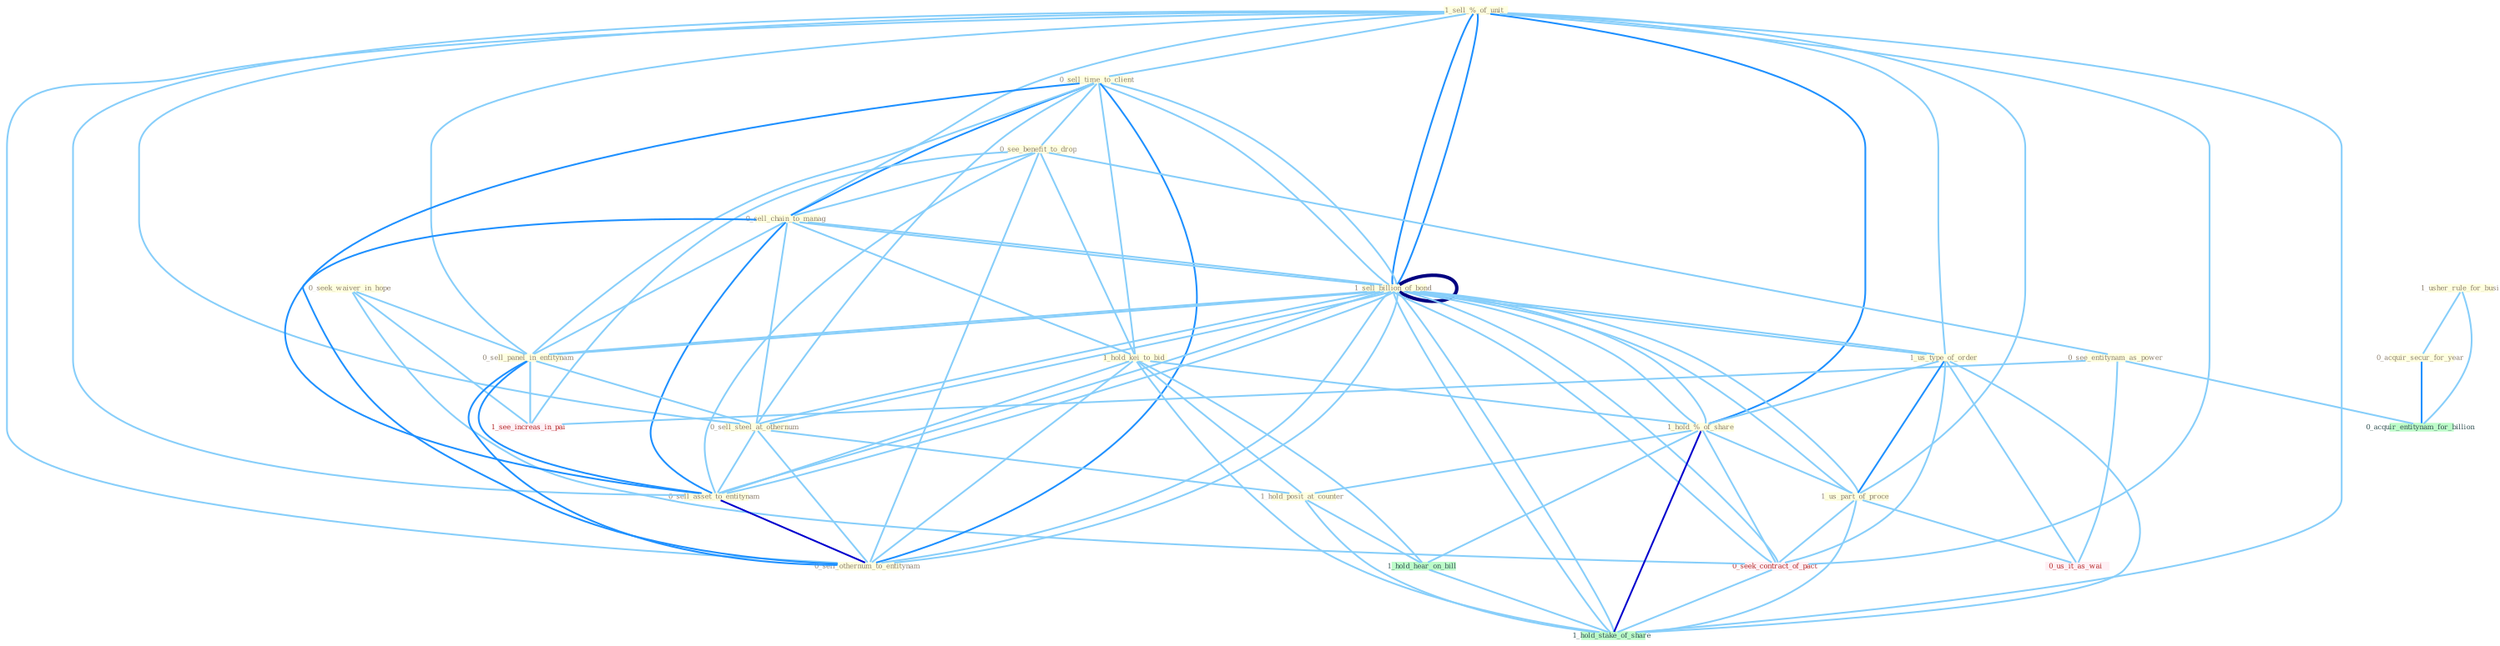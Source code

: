 Graph G{ 
    node
    [shape=polygon,style=filled,width=.5,height=.06,color="#BDFCC9",fixedsize=true,fontsize=4,
    fontcolor="#2f4f4f"];
    {node
    [color="#ffffe0", fontcolor="#8b7d6b"] "1_sell_%_of_unit " "0_seek_waiver_in_hope " "0_sell_time_to_client " "0_see_benefit_to_drop " "1_sell_billion_of_bond " "0_sell_chain_to_manag " "0_see_entitynam_as_power " "1_us_type_of_order " "1_hold_kei_to_bid " "0_sell_panel_in_entitynam " "1_sell_billion_of_bond " "0_sell_steel_at_othernum " "1_hold_%_of_share " "1_usher_rule_for_busi " "1_us_part_of_proce " "0_sell_asset_to_entitynam " "1_hold_posit_at_counter " "0_acquir_secur_for_year " "0_sell_othernum_to_entitynam "}
{node [color="#fff0f5", fontcolor="#b22222"] "0_seek_contract_of_pact " "0_us_it_as_wai " "1_see_increas_in_pai "}
edge [color="#B0E2FF"];

	"1_sell_%_of_unit " -- "0_sell_time_to_client " [w="1", color="#87cefa" ];
	"1_sell_%_of_unit " -- "1_sell_billion_of_bond " [w="2", color="#1e90ff" , len=0.8];
	"1_sell_%_of_unit " -- "0_sell_chain_to_manag " [w="1", color="#87cefa" ];
	"1_sell_%_of_unit " -- "1_us_type_of_order " [w="1", color="#87cefa" ];
	"1_sell_%_of_unit " -- "0_sell_panel_in_entitynam " [w="1", color="#87cefa" ];
	"1_sell_%_of_unit " -- "1_sell_billion_of_bond " [w="2", color="#1e90ff" , len=0.8];
	"1_sell_%_of_unit " -- "0_sell_steel_at_othernum " [w="1", color="#87cefa" ];
	"1_sell_%_of_unit " -- "1_hold_%_of_share " [w="2", color="#1e90ff" , len=0.8];
	"1_sell_%_of_unit " -- "1_us_part_of_proce " [w="1", color="#87cefa" ];
	"1_sell_%_of_unit " -- "0_sell_asset_to_entitynam " [w="1", color="#87cefa" ];
	"1_sell_%_of_unit " -- "0_sell_othernum_to_entitynam " [w="1", color="#87cefa" ];
	"1_sell_%_of_unit " -- "0_seek_contract_of_pact " [w="1", color="#87cefa" ];
	"1_sell_%_of_unit " -- "1_hold_stake_of_share " [w="1", color="#87cefa" ];
	"0_seek_waiver_in_hope " -- "0_sell_panel_in_entitynam " [w="1", color="#87cefa" ];
	"0_seek_waiver_in_hope " -- "0_seek_contract_of_pact " [w="1", color="#87cefa" ];
	"0_seek_waiver_in_hope " -- "1_see_increas_in_pai " [w="1", color="#87cefa" ];
	"0_sell_time_to_client " -- "0_see_benefit_to_drop " [w="1", color="#87cefa" ];
	"0_sell_time_to_client " -- "1_sell_billion_of_bond " [w="1", color="#87cefa" ];
	"0_sell_time_to_client " -- "0_sell_chain_to_manag " [w="2", color="#1e90ff" , len=0.8];
	"0_sell_time_to_client " -- "1_hold_kei_to_bid " [w="1", color="#87cefa" ];
	"0_sell_time_to_client " -- "0_sell_panel_in_entitynam " [w="1", color="#87cefa" ];
	"0_sell_time_to_client " -- "1_sell_billion_of_bond " [w="1", color="#87cefa" ];
	"0_sell_time_to_client " -- "0_sell_steel_at_othernum " [w="1", color="#87cefa" ];
	"0_sell_time_to_client " -- "0_sell_asset_to_entitynam " [w="2", color="#1e90ff" , len=0.8];
	"0_sell_time_to_client " -- "0_sell_othernum_to_entitynam " [w="2", color="#1e90ff" , len=0.8];
	"0_see_benefit_to_drop " -- "0_sell_chain_to_manag " [w="1", color="#87cefa" ];
	"0_see_benefit_to_drop " -- "0_see_entitynam_as_power " [w="1", color="#87cefa" ];
	"0_see_benefit_to_drop " -- "1_hold_kei_to_bid " [w="1", color="#87cefa" ];
	"0_see_benefit_to_drop " -- "0_sell_asset_to_entitynam " [w="1", color="#87cefa" ];
	"0_see_benefit_to_drop " -- "0_sell_othernum_to_entitynam " [w="1", color="#87cefa" ];
	"0_see_benefit_to_drop " -- "1_see_increas_in_pai " [w="1", color="#87cefa" ];
	"1_sell_billion_of_bond " -- "0_sell_chain_to_manag " [w="1", color="#87cefa" ];
	"1_sell_billion_of_bond " -- "1_us_type_of_order " [w="1", color="#87cefa" ];
	"1_sell_billion_of_bond " -- "0_sell_panel_in_entitynam " [w="1", color="#87cefa" ];
	"1_sell_billion_of_bond " -- "1_sell_billion_of_bond " [w="4", style=bold, color="#000080", len=0.4];
	"1_sell_billion_of_bond " -- "0_sell_steel_at_othernum " [w="1", color="#87cefa" ];
	"1_sell_billion_of_bond " -- "1_hold_%_of_share " [w="1", color="#87cefa" ];
	"1_sell_billion_of_bond " -- "1_us_part_of_proce " [w="1", color="#87cefa" ];
	"1_sell_billion_of_bond " -- "0_sell_asset_to_entitynam " [w="1", color="#87cefa" ];
	"1_sell_billion_of_bond " -- "0_sell_othernum_to_entitynam " [w="1", color="#87cefa" ];
	"1_sell_billion_of_bond " -- "0_seek_contract_of_pact " [w="1", color="#87cefa" ];
	"1_sell_billion_of_bond " -- "1_hold_stake_of_share " [w="1", color="#87cefa" ];
	"0_sell_chain_to_manag " -- "1_hold_kei_to_bid " [w="1", color="#87cefa" ];
	"0_sell_chain_to_manag " -- "0_sell_panel_in_entitynam " [w="1", color="#87cefa" ];
	"0_sell_chain_to_manag " -- "1_sell_billion_of_bond " [w="1", color="#87cefa" ];
	"0_sell_chain_to_manag " -- "0_sell_steel_at_othernum " [w="1", color="#87cefa" ];
	"0_sell_chain_to_manag " -- "0_sell_asset_to_entitynam " [w="2", color="#1e90ff" , len=0.8];
	"0_sell_chain_to_manag " -- "0_sell_othernum_to_entitynam " [w="2", color="#1e90ff" , len=0.8];
	"0_see_entitynam_as_power " -- "0_us_it_as_wai " [w="1", color="#87cefa" ];
	"0_see_entitynam_as_power " -- "0_acquir_entitynam_for_billion " [w="1", color="#87cefa" ];
	"0_see_entitynam_as_power " -- "1_see_increas_in_pai " [w="1", color="#87cefa" ];
	"1_us_type_of_order " -- "1_sell_billion_of_bond " [w="1", color="#87cefa" ];
	"1_us_type_of_order " -- "1_hold_%_of_share " [w="1", color="#87cefa" ];
	"1_us_type_of_order " -- "1_us_part_of_proce " [w="2", color="#1e90ff" , len=0.8];
	"1_us_type_of_order " -- "0_seek_contract_of_pact " [w="1", color="#87cefa" ];
	"1_us_type_of_order " -- "0_us_it_as_wai " [w="1", color="#87cefa" ];
	"1_us_type_of_order " -- "1_hold_stake_of_share " [w="1", color="#87cefa" ];
	"1_hold_kei_to_bid " -- "1_hold_%_of_share " [w="1", color="#87cefa" ];
	"1_hold_kei_to_bid " -- "0_sell_asset_to_entitynam " [w="1", color="#87cefa" ];
	"1_hold_kei_to_bid " -- "1_hold_posit_at_counter " [w="1", color="#87cefa" ];
	"1_hold_kei_to_bid " -- "0_sell_othernum_to_entitynam " [w="1", color="#87cefa" ];
	"1_hold_kei_to_bid " -- "1_hold_hear_on_bill " [w="1", color="#87cefa" ];
	"1_hold_kei_to_bid " -- "1_hold_stake_of_share " [w="1", color="#87cefa" ];
	"0_sell_panel_in_entitynam " -- "1_sell_billion_of_bond " [w="1", color="#87cefa" ];
	"0_sell_panel_in_entitynam " -- "0_sell_steel_at_othernum " [w="1", color="#87cefa" ];
	"0_sell_panel_in_entitynam " -- "0_sell_asset_to_entitynam " [w="2", color="#1e90ff" , len=0.8];
	"0_sell_panel_in_entitynam " -- "0_sell_othernum_to_entitynam " [w="2", color="#1e90ff" , len=0.8];
	"0_sell_panel_in_entitynam " -- "1_see_increas_in_pai " [w="1", color="#87cefa" ];
	"1_sell_billion_of_bond " -- "0_sell_steel_at_othernum " [w="1", color="#87cefa" ];
	"1_sell_billion_of_bond " -- "1_hold_%_of_share " [w="1", color="#87cefa" ];
	"1_sell_billion_of_bond " -- "1_us_part_of_proce " [w="1", color="#87cefa" ];
	"1_sell_billion_of_bond " -- "0_sell_asset_to_entitynam " [w="1", color="#87cefa" ];
	"1_sell_billion_of_bond " -- "0_sell_othernum_to_entitynam " [w="1", color="#87cefa" ];
	"1_sell_billion_of_bond " -- "0_seek_contract_of_pact " [w="1", color="#87cefa" ];
	"1_sell_billion_of_bond " -- "1_hold_stake_of_share " [w="1", color="#87cefa" ];
	"0_sell_steel_at_othernum " -- "0_sell_asset_to_entitynam " [w="1", color="#87cefa" ];
	"0_sell_steel_at_othernum " -- "1_hold_posit_at_counter " [w="1", color="#87cefa" ];
	"0_sell_steel_at_othernum " -- "0_sell_othernum_to_entitynam " [w="1", color="#87cefa" ];
	"1_hold_%_of_share " -- "1_us_part_of_proce " [w="1", color="#87cefa" ];
	"1_hold_%_of_share " -- "1_hold_posit_at_counter " [w="1", color="#87cefa" ];
	"1_hold_%_of_share " -- "0_seek_contract_of_pact " [w="1", color="#87cefa" ];
	"1_hold_%_of_share " -- "1_hold_hear_on_bill " [w="1", color="#87cefa" ];
	"1_hold_%_of_share " -- "1_hold_stake_of_share " [w="3", color="#0000cd" , len=0.6];
	"1_usher_rule_for_busi " -- "0_acquir_secur_for_year " [w="1", color="#87cefa" ];
	"1_usher_rule_for_busi " -- "0_acquir_entitynam_for_billion " [w="1", color="#87cefa" ];
	"1_us_part_of_proce " -- "0_seek_contract_of_pact " [w="1", color="#87cefa" ];
	"1_us_part_of_proce " -- "0_us_it_as_wai " [w="1", color="#87cefa" ];
	"1_us_part_of_proce " -- "1_hold_stake_of_share " [w="1", color="#87cefa" ];
	"0_sell_asset_to_entitynam " -- "0_sell_othernum_to_entitynam " [w="3", color="#0000cd" , len=0.6];
	"1_hold_posit_at_counter " -- "1_hold_hear_on_bill " [w="1", color="#87cefa" ];
	"1_hold_posit_at_counter " -- "1_hold_stake_of_share " [w="1", color="#87cefa" ];
	"0_acquir_secur_for_year " -- "0_acquir_entitynam_for_billion " [w="2", color="#1e90ff" , len=0.8];
	"0_seek_contract_of_pact " -- "1_hold_stake_of_share " [w="1", color="#87cefa" ];
	"1_hold_hear_on_bill " -- "1_hold_stake_of_share " [w="1", color="#87cefa" ];
}